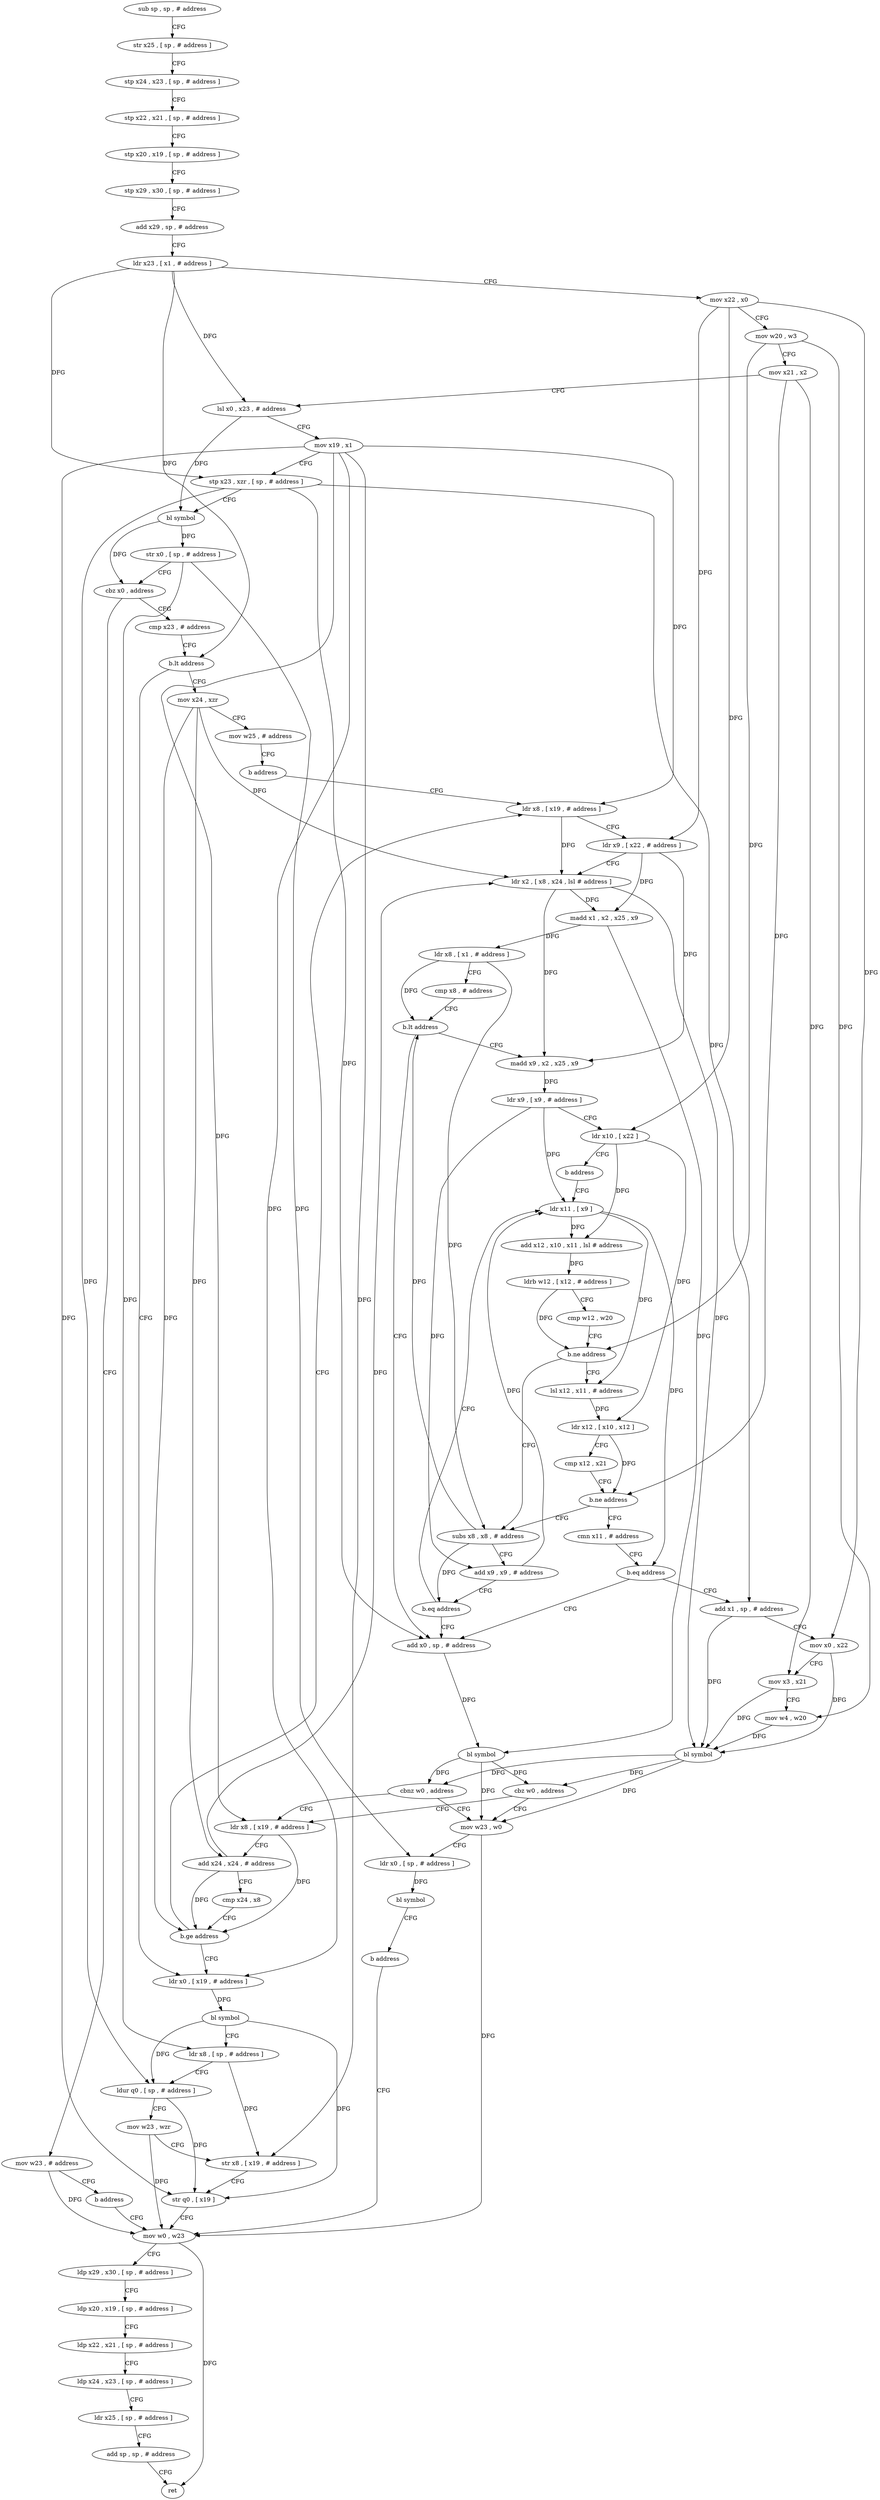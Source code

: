 digraph "func" {
"4267216" [label = "sub sp , sp , # address" ]
"4267220" [label = "str x25 , [ sp , # address ]" ]
"4267224" [label = "stp x24 , x23 , [ sp , # address ]" ]
"4267228" [label = "stp x22 , x21 , [ sp , # address ]" ]
"4267232" [label = "stp x20 , x19 , [ sp , # address ]" ]
"4267236" [label = "stp x29 , x30 , [ sp , # address ]" ]
"4267240" [label = "add x29 , sp , # address" ]
"4267244" [label = "ldr x23 , [ x1 , # address ]" ]
"4267248" [label = "mov x22 , x0" ]
"4267252" [label = "mov w20 , w3" ]
"4267256" [label = "mov x21 , x2" ]
"4267260" [label = "lsl x0 , x23 , # address" ]
"4267264" [label = "mov x19 , x1" ]
"4267268" [label = "stp x23 , xzr , [ sp , # address ]" ]
"4267272" [label = "bl symbol" ]
"4267276" [label = "str x0 , [ sp , # address ]" ]
"4267280" [label = "cbz x0 , address" ]
"4267532" [label = "mov w23 , # address" ]
"4267284" [label = "cmp x23 , # address" ]
"4267536" [label = "b address" ]
"4267500" [label = "mov w0 , w23" ]
"4267288" [label = "b.lt address" ]
"4267472" [label = "ldr x0 , [ x19 , # address ]" ]
"4267292" [label = "mov x24 , xzr" ]
"4267504" [label = "ldp x29 , x30 , [ sp , # address ]" ]
"4267508" [label = "ldp x20 , x19 , [ sp , # address ]" ]
"4267512" [label = "ldp x22 , x21 , [ sp , # address ]" ]
"4267516" [label = "ldp x24 , x23 , [ sp , # address ]" ]
"4267520" [label = "ldr x25 , [ sp , # address ]" ]
"4267524" [label = "add sp , sp , # address" ]
"4267528" [label = "ret" ]
"4267476" [label = "bl symbol" ]
"4267480" [label = "ldr x8 , [ sp , # address ]" ]
"4267484" [label = "ldur q0 , [ sp , # address ]" ]
"4267488" [label = "mov w23 , wzr" ]
"4267492" [label = "str x8 , [ x19 , # address ]" ]
"4267496" [label = "str q0 , [ x19 ]" ]
"4267296" [label = "mov w25 , # address" ]
"4267300" [label = "b address" ]
"4267332" [label = "ldr x8 , [ x19 , # address ]" ]
"4267336" [label = "ldr x9 , [ x22 , # address ]" ]
"4267340" [label = "ldr x2 , [ x8 , x24 , lsl # address ]" ]
"4267344" [label = "madd x1 , x2 , x25 , x9" ]
"4267348" [label = "ldr x8 , [ x1 , # address ]" ]
"4267352" [label = "cmp x8 , # address" ]
"4267356" [label = "b.lt address" ]
"4267304" [label = "add x0 , sp , # address" ]
"4267360" [label = "madd x9 , x2 , x25 , x9" ]
"4267308" [label = "bl symbol" ]
"4267312" [label = "cbnz w0 , address" ]
"4267456" [label = "mov w23 , w0" ]
"4267316" [label = "ldr x8 , [ x19 , # address ]" ]
"4267364" [label = "ldr x9 , [ x9 , # address ]" ]
"4267368" [label = "ldr x10 , [ x22 ]" ]
"4267372" [label = "b address" ]
"4267388" [label = "ldr x11 , [ x9 ]" ]
"4267460" [label = "ldr x0 , [ sp , # address ]" ]
"4267464" [label = "bl symbol" ]
"4267468" [label = "b address" ]
"4267320" [label = "add x24 , x24 , # address" ]
"4267324" [label = "cmp x24 , x8" ]
"4267328" [label = "b.ge address" ]
"4267392" [label = "add x12 , x10 , x11 , lsl # address" ]
"4267396" [label = "ldrb w12 , [ x12 , # address ]" ]
"4267400" [label = "cmp w12 , w20" ]
"4267404" [label = "b.ne address" ]
"4267376" [label = "subs x8 , x8 , # address" ]
"4267408" [label = "lsl x12 , x11 , # address" ]
"4267380" [label = "add x9 , x9 , # address" ]
"4267384" [label = "b.eq address" ]
"4267412" [label = "ldr x12 , [ x10 , x12 ]" ]
"4267416" [label = "cmp x12 , x21" ]
"4267420" [label = "b.ne address" ]
"4267424" [label = "cmn x11 , # address" ]
"4267428" [label = "b.eq address" ]
"4267432" [label = "add x1 , sp , # address" ]
"4267436" [label = "mov x0 , x22" ]
"4267440" [label = "mov x3 , x21" ]
"4267444" [label = "mov w4 , w20" ]
"4267448" [label = "bl symbol" ]
"4267452" [label = "cbz w0 , address" ]
"4267216" -> "4267220" [ label = "CFG" ]
"4267220" -> "4267224" [ label = "CFG" ]
"4267224" -> "4267228" [ label = "CFG" ]
"4267228" -> "4267232" [ label = "CFG" ]
"4267232" -> "4267236" [ label = "CFG" ]
"4267236" -> "4267240" [ label = "CFG" ]
"4267240" -> "4267244" [ label = "CFG" ]
"4267244" -> "4267248" [ label = "CFG" ]
"4267244" -> "4267260" [ label = "DFG" ]
"4267244" -> "4267268" [ label = "DFG" ]
"4267244" -> "4267288" [ label = "DFG" ]
"4267248" -> "4267252" [ label = "CFG" ]
"4267248" -> "4267336" [ label = "DFG" ]
"4267248" -> "4267368" [ label = "DFG" ]
"4267248" -> "4267436" [ label = "DFG" ]
"4267252" -> "4267256" [ label = "CFG" ]
"4267252" -> "4267404" [ label = "DFG" ]
"4267252" -> "4267444" [ label = "DFG" ]
"4267256" -> "4267260" [ label = "CFG" ]
"4267256" -> "4267420" [ label = "DFG" ]
"4267256" -> "4267440" [ label = "DFG" ]
"4267260" -> "4267264" [ label = "CFG" ]
"4267260" -> "4267272" [ label = "DFG" ]
"4267264" -> "4267268" [ label = "CFG" ]
"4267264" -> "4267472" [ label = "DFG" ]
"4267264" -> "4267492" [ label = "DFG" ]
"4267264" -> "4267496" [ label = "DFG" ]
"4267264" -> "4267332" [ label = "DFG" ]
"4267264" -> "4267316" [ label = "DFG" ]
"4267268" -> "4267272" [ label = "CFG" ]
"4267268" -> "4267484" [ label = "DFG" ]
"4267268" -> "4267304" [ label = "DFG" ]
"4267268" -> "4267432" [ label = "DFG" ]
"4267272" -> "4267276" [ label = "DFG" ]
"4267272" -> "4267280" [ label = "DFG" ]
"4267276" -> "4267280" [ label = "CFG" ]
"4267276" -> "4267480" [ label = "DFG" ]
"4267276" -> "4267460" [ label = "DFG" ]
"4267280" -> "4267532" [ label = "CFG" ]
"4267280" -> "4267284" [ label = "CFG" ]
"4267532" -> "4267536" [ label = "CFG" ]
"4267532" -> "4267500" [ label = "DFG" ]
"4267284" -> "4267288" [ label = "CFG" ]
"4267536" -> "4267500" [ label = "CFG" ]
"4267500" -> "4267504" [ label = "CFG" ]
"4267500" -> "4267528" [ label = "DFG" ]
"4267288" -> "4267472" [ label = "CFG" ]
"4267288" -> "4267292" [ label = "CFG" ]
"4267472" -> "4267476" [ label = "DFG" ]
"4267292" -> "4267296" [ label = "CFG" ]
"4267292" -> "4267340" [ label = "DFG" ]
"4267292" -> "4267320" [ label = "DFG" ]
"4267292" -> "4267328" [ label = "DFG" ]
"4267504" -> "4267508" [ label = "CFG" ]
"4267508" -> "4267512" [ label = "CFG" ]
"4267512" -> "4267516" [ label = "CFG" ]
"4267516" -> "4267520" [ label = "CFG" ]
"4267520" -> "4267524" [ label = "CFG" ]
"4267524" -> "4267528" [ label = "CFG" ]
"4267476" -> "4267480" [ label = "CFG" ]
"4267476" -> "4267484" [ label = "DFG" ]
"4267476" -> "4267496" [ label = "DFG" ]
"4267480" -> "4267484" [ label = "CFG" ]
"4267480" -> "4267492" [ label = "DFG" ]
"4267484" -> "4267488" [ label = "CFG" ]
"4267484" -> "4267496" [ label = "DFG" ]
"4267488" -> "4267492" [ label = "CFG" ]
"4267488" -> "4267500" [ label = "DFG" ]
"4267492" -> "4267496" [ label = "CFG" ]
"4267496" -> "4267500" [ label = "CFG" ]
"4267296" -> "4267300" [ label = "CFG" ]
"4267300" -> "4267332" [ label = "CFG" ]
"4267332" -> "4267336" [ label = "CFG" ]
"4267332" -> "4267340" [ label = "DFG" ]
"4267336" -> "4267340" [ label = "CFG" ]
"4267336" -> "4267344" [ label = "DFG" ]
"4267336" -> "4267360" [ label = "DFG" ]
"4267340" -> "4267344" [ label = "DFG" ]
"4267340" -> "4267360" [ label = "DFG" ]
"4267340" -> "4267448" [ label = "DFG" ]
"4267344" -> "4267348" [ label = "DFG" ]
"4267344" -> "4267308" [ label = "DFG" ]
"4267348" -> "4267352" [ label = "CFG" ]
"4267348" -> "4267356" [ label = "DFG" ]
"4267348" -> "4267376" [ label = "DFG" ]
"4267352" -> "4267356" [ label = "CFG" ]
"4267356" -> "4267304" [ label = "CFG" ]
"4267356" -> "4267360" [ label = "CFG" ]
"4267304" -> "4267308" [ label = "DFG" ]
"4267360" -> "4267364" [ label = "DFG" ]
"4267308" -> "4267312" [ label = "DFG" ]
"4267308" -> "4267456" [ label = "DFG" ]
"4267308" -> "4267452" [ label = "DFG" ]
"4267312" -> "4267456" [ label = "CFG" ]
"4267312" -> "4267316" [ label = "CFG" ]
"4267456" -> "4267460" [ label = "CFG" ]
"4267456" -> "4267500" [ label = "DFG" ]
"4267316" -> "4267320" [ label = "CFG" ]
"4267316" -> "4267328" [ label = "DFG" ]
"4267364" -> "4267368" [ label = "CFG" ]
"4267364" -> "4267388" [ label = "DFG" ]
"4267364" -> "4267380" [ label = "DFG" ]
"4267368" -> "4267372" [ label = "CFG" ]
"4267368" -> "4267392" [ label = "DFG" ]
"4267368" -> "4267412" [ label = "DFG" ]
"4267372" -> "4267388" [ label = "CFG" ]
"4267388" -> "4267392" [ label = "DFG" ]
"4267388" -> "4267408" [ label = "DFG" ]
"4267388" -> "4267428" [ label = "DFG" ]
"4267460" -> "4267464" [ label = "DFG" ]
"4267464" -> "4267468" [ label = "CFG" ]
"4267468" -> "4267500" [ label = "CFG" ]
"4267320" -> "4267324" [ label = "CFG" ]
"4267320" -> "4267340" [ label = "DFG" ]
"4267320" -> "4267328" [ label = "DFG" ]
"4267324" -> "4267328" [ label = "CFG" ]
"4267328" -> "4267472" [ label = "CFG" ]
"4267328" -> "4267332" [ label = "CFG" ]
"4267392" -> "4267396" [ label = "DFG" ]
"4267396" -> "4267400" [ label = "CFG" ]
"4267396" -> "4267404" [ label = "DFG" ]
"4267400" -> "4267404" [ label = "CFG" ]
"4267404" -> "4267376" [ label = "CFG" ]
"4267404" -> "4267408" [ label = "CFG" ]
"4267376" -> "4267380" [ label = "CFG" ]
"4267376" -> "4267356" [ label = "DFG" ]
"4267376" -> "4267384" [ label = "DFG" ]
"4267408" -> "4267412" [ label = "DFG" ]
"4267380" -> "4267384" [ label = "CFG" ]
"4267380" -> "4267388" [ label = "DFG" ]
"4267384" -> "4267304" [ label = "CFG" ]
"4267384" -> "4267388" [ label = "CFG" ]
"4267412" -> "4267416" [ label = "CFG" ]
"4267412" -> "4267420" [ label = "DFG" ]
"4267416" -> "4267420" [ label = "CFG" ]
"4267420" -> "4267376" [ label = "CFG" ]
"4267420" -> "4267424" [ label = "CFG" ]
"4267424" -> "4267428" [ label = "CFG" ]
"4267428" -> "4267304" [ label = "CFG" ]
"4267428" -> "4267432" [ label = "CFG" ]
"4267432" -> "4267436" [ label = "CFG" ]
"4267432" -> "4267448" [ label = "DFG" ]
"4267436" -> "4267440" [ label = "CFG" ]
"4267436" -> "4267448" [ label = "DFG" ]
"4267440" -> "4267444" [ label = "CFG" ]
"4267440" -> "4267448" [ label = "DFG" ]
"4267444" -> "4267448" [ label = "DFG" ]
"4267448" -> "4267452" [ label = "DFG" ]
"4267448" -> "4267312" [ label = "DFG" ]
"4267448" -> "4267456" [ label = "DFG" ]
"4267452" -> "4267316" [ label = "CFG" ]
"4267452" -> "4267456" [ label = "CFG" ]
}
